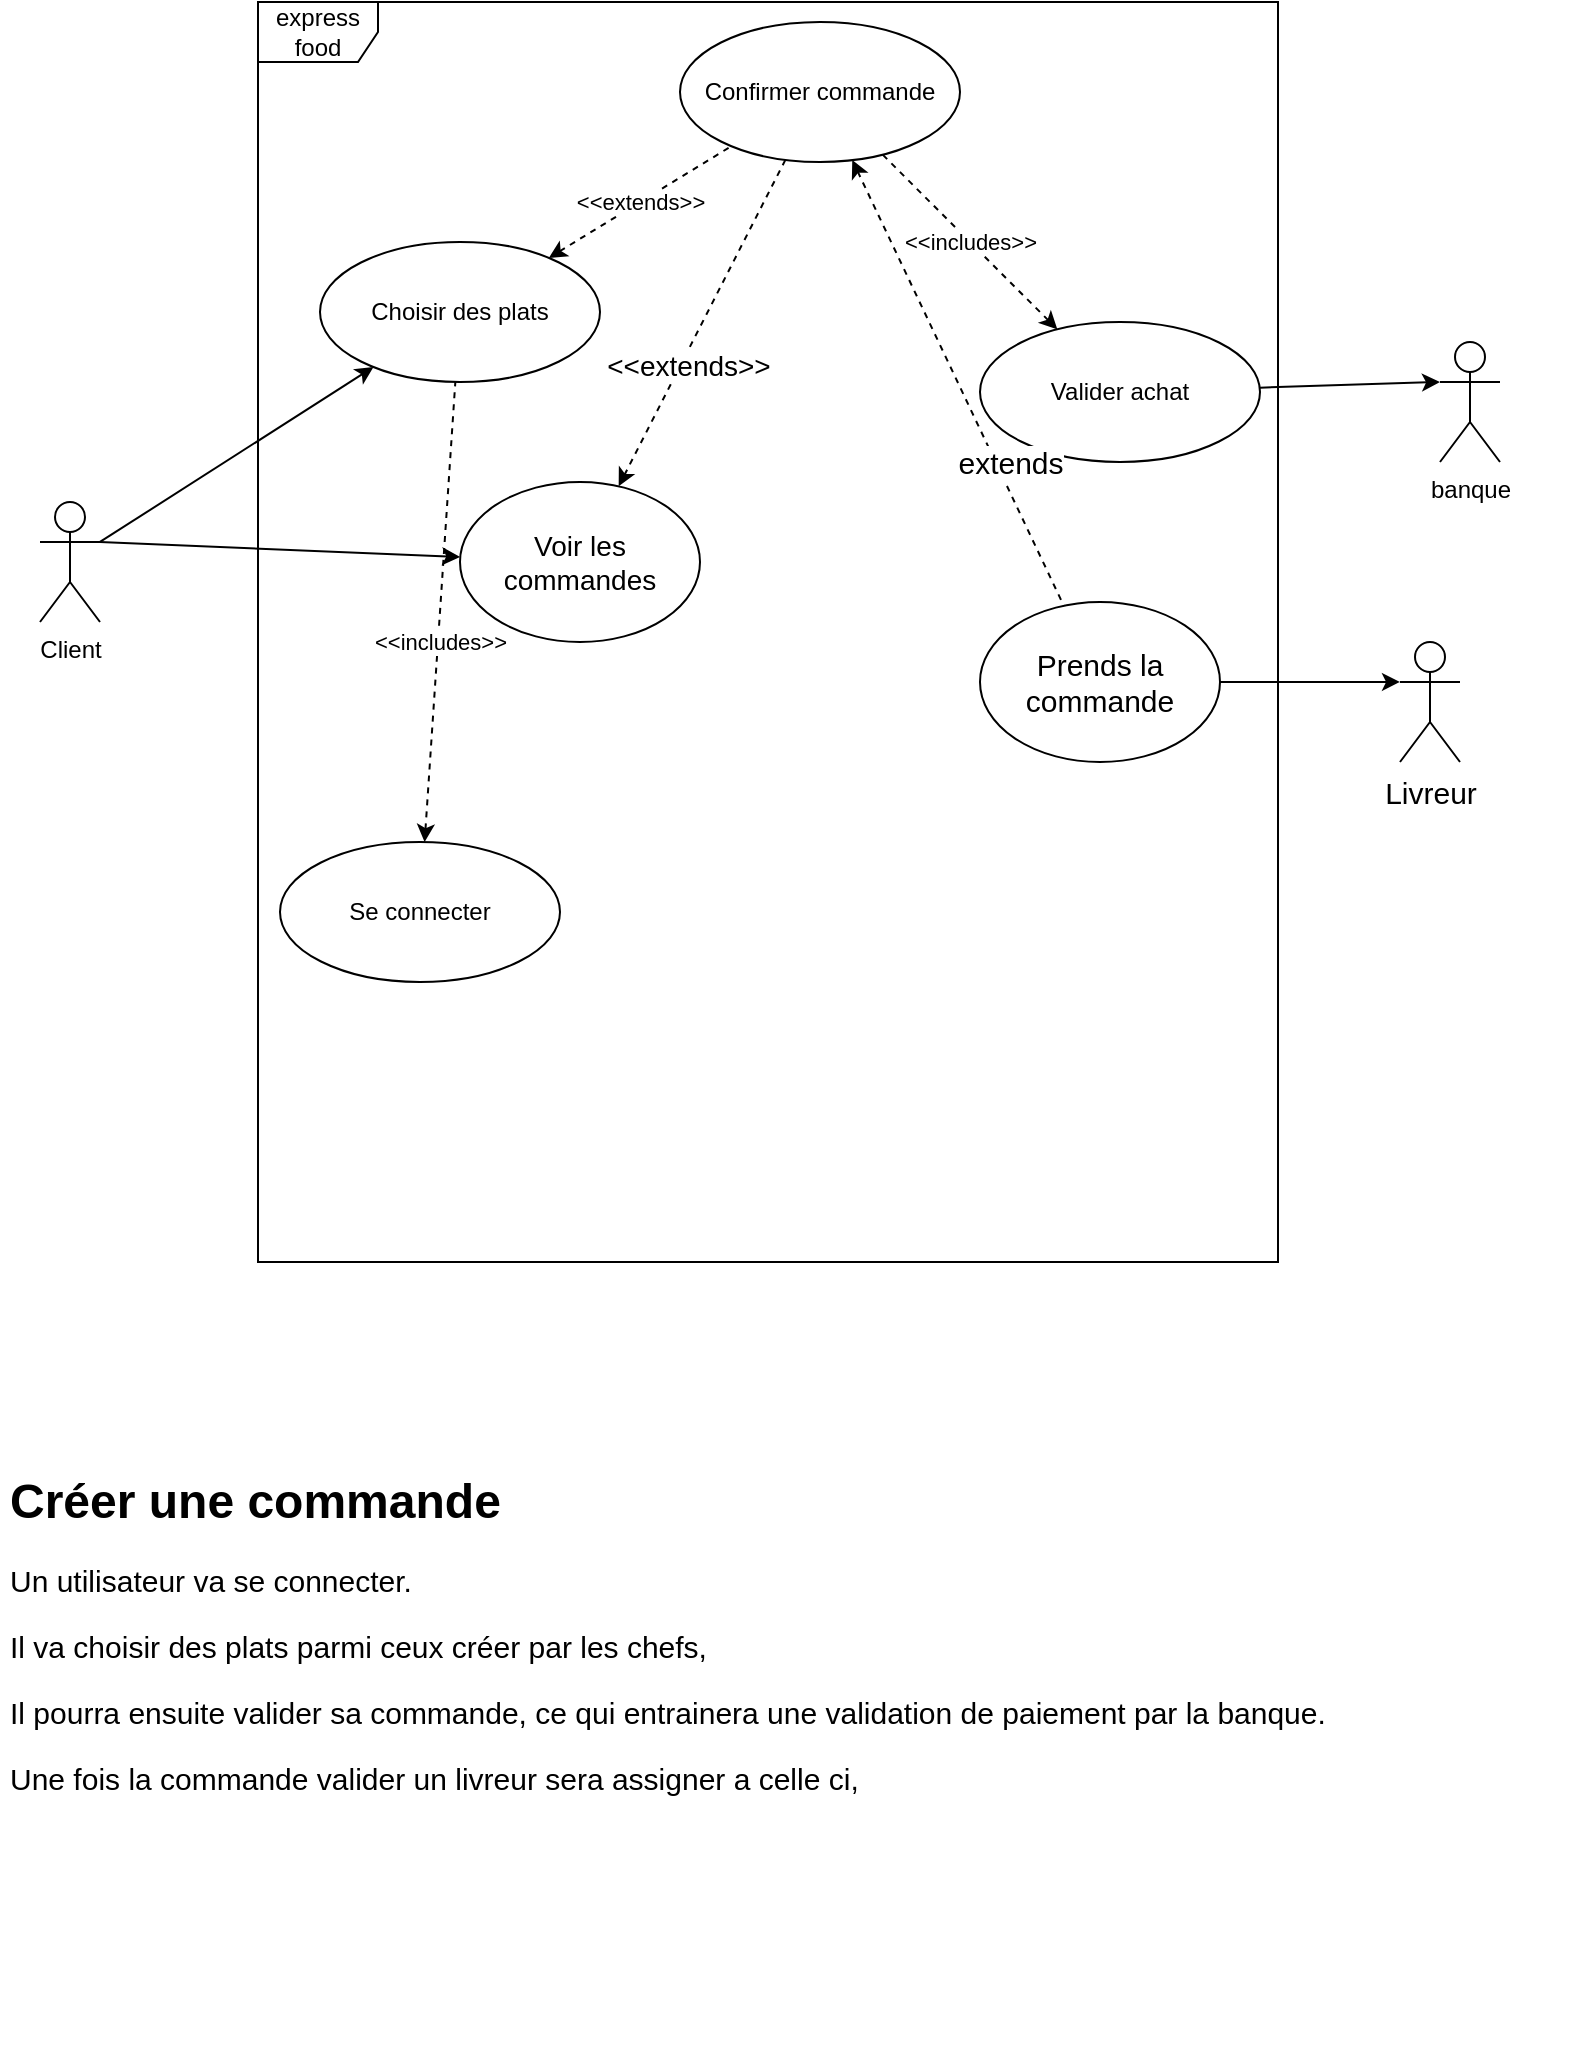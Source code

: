 <mxfile version="20.6.2" type="device" pages="2"><diagram id="i2iANbK01hYDNkAA648U" name="Use case"><mxGraphModel dx="1422" dy="828" grid="1" gridSize="10" guides="1" tooltips="1" connect="1" arrows="1" fold="1" page="1" pageScale="1" pageWidth="827" pageHeight="1169" math="0" shadow="0"><root><mxCell id="0"/><mxCell id="1" parent="0"/><mxCell id="WPbAcu-Nf7KmGmuH2XIX-1" value="express food" style="shape=umlFrame;whiteSpace=wrap;html=1;" parent="1" vertex="1"><mxGeometry x="159" y="120" width="510" height="630" as="geometry"/></mxCell><mxCell id="WPbAcu-Nf7KmGmuH2XIX-2" value="Client" style="shape=umlActor;verticalLabelPosition=bottom;verticalAlign=top;html=1;" parent="1" vertex="1"><mxGeometry x="50" y="370" width="30" height="60" as="geometry"/></mxCell><mxCell id="WPbAcu-Nf7KmGmuH2XIX-6" value="Choisir des plats" style="ellipse;whiteSpace=wrap;html=1;" parent="1" vertex="1"><mxGeometry x="190" y="240" width="140" height="70" as="geometry"/></mxCell><mxCell id="WPbAcu-Nf7KmGmuH2XIX-8" value="Valider achat" style="ellipse;whiteSpace=wrap;html=1;" parent="1" vertex="1"><mxGeometry x="520" y="280" width="140" height="70" as="geometry"/></mxCell><mxCell id="WPbAcu-Nf7KmGmuH2XIX-11" value="Confirmer commande" style="ellipse;whiteSpace=wrap;html=1;" parent="1" vertex="1"><mxGeometry x="370" y="130" width="140" height="70" as="geometry"/></mxCell><mxCell id="WPbAcu-Nf7KmGmuH2XIX-14" value="Se connecter" style="ellipse;whiteSpace=wrap;html=1;" parent="1" vertex="1"><mxGeometry x="170" y="540" width="140" height="70" as="geometry"/></mxCell><mxCell id="WPbAcu-Nf7KmGmuH2XIX-15" value="banque" style="shape=umlActor;verticalLabelPosition=bottom;verticalAlign=top;html=1;" parent="1" vertex="1"><mxGeometry x="750" y="290" width="30" height="60" as="geometry"/></mxCell><mxCell id="WPbAcu-Nf7KmGmuH2XIX-18" value="" style="endArrow=classic;html=1;rounded=0;exitX=1;exitY=0.333;exitDx=0;exitDy=0;exitPerimeter=0;endFill=1;" parent="1" source="WPbAcu-Nf7KmGmuH2XIX-2" target="WPbAcu-Nf7KmGmuH2XIX-6" edge="1"><mxGeometry width="50" height="50" relative="1" as="geometry"><mxPoint x="150" y="320" as="sourcePoint"/><mxPoint x="242.652" y="501.092" as="targetPoint"/></mxGeometry></mxCell><mxCell id="WPbAcu-Nf7KmGmuH2XIX-19" value="" style="endArrow=none;html=1;rounded=0;exitX=0;exitY=0.333;exitDx=0;exitDy=0;exitPerimeter=0;endFill=0;startArrow=classic;startFill=1;" parent="1" source="WPbAcu-Nf7KmGmuH2XIX-15" target="WPbAcu-Nf7KmGmuH2XIX-8" edge="1"><mxGeometry width="50" height="50" relative="1" as="geometry"><mxPoint x="160" y="330" as="sourcePoint"/><mxPoint x="252.652" y="511.092" as="targetPoint"/></mxGeometry></mxCell><mxCell id="WPbAcu-Nf7KmGmuH2XIX-20" value="&amp;lt;&amp;lt;includes&amp;gt;&amp;gt;" style="endArrow=none;html=1;rounded=0;dashed=1;endFill=0;startArrow=classic;startFill=1;" parent="1" source="WPbAcu-Nf7KmGmuH2XIX-14" target="WPbAcu-Nf7KmGmuH2XIX-6" edge="1"><mxGeometry x="-0.13" y="-1" width="50" height="50" relative="1" as="geometry"><mxPoint x="50" y="600" as="sourcePoint"/><mxPoint x="100" y="550" as="targetPoint"/><mxPoint as="offset"/></mxGeometry></mxCell><mxCell id="WPbAcu-Nf7KmGmuH2XIX-21" value="&amp;lt;&amp;lt;includes&amp;gt;&amp;gt;" style="endArrow=none;html=1;rounded=0;dashed=1;endFill=0;startArrow=classic;startFill=1;" parent="1" source="WPbAcu-Nf7KmGmuH2XIX-8" target="WPbAcu-Nf7KmGmuH2XIX-11" edge="1"><mxGeometry width="50" height="50" relative="1" as="geometry"><mxPoint x="260" y="640" as="sourcePoint"/><mxPoint x="260" y="570" as="targetPoint"/></mxGeometry></mxCell><mxCell id="WPbAcu-Nf7KmGmuH2XIX-23" value="&amp;lt;&amp;lt;extends&amp;gt;&amp;gt;" style="endArrow=none;html=1;rounded=0;dashed=1;endFill=0;startArrow=classic;startFill=1;" parent="1" source="WPbAcu-Nf7KmGmuH2XIX-6" target="WPbAcu-Nf7KmGmuH2XIX-11" edge="1"><mxGeometry width="50" height="50" relative="1" as="geometry"><mxPoint x="330" y="675" as="sourcePoint"/><mxPoint x="490" y="675" as="targetPoint"/></mxGeometry></mxCell><mxCell id="B1BhM5AODhmCGD2LpbQk-1" value="&lt;h1&gt;Créer une commande&lt;/h1&gt;&lt;p style=&quot;font-size: 15px;&quot;&gt;Un utilisateur va se connecter.&lt;/p&gt;&lt;p style=&quot;font-size: 15px;&quot;&gt;Il va choisir des plats parmi ceux créer par les chefs,&lt;/p&gt;&lt;p style=&quot;font-size: 15px;&quot;&gt;Il pourra ensuite valider sa commande, ce qui entrainera une validation de paiement par la banque.&lt;/p&gt;&lt;p style=&quot;font-size: 15px;&quot;&gt;Une fois la commande valider un livreur sera assigner a celle ci,&amp;nbsp;&lt;/p&gt;&lt;p style=&quot;font-size: 15px;&quot;&gt;&lt;br&gt;&lt;/p&gt;" style="text;html=1;strokeColor=none;fillColor=none;spacing=5;spacingTop=-20;whiteSpace=wrap;overflow=hidden;rounded=0;" parent="1" vertex="1"><mxGeometry x="30" y="850" width="790" height="300" as="geometry"/></mxCell><mxCell id="B1BhM5AODhmCGD2LpbQk-2" value="Livreur" style="shape=umlActor;verticalLabelPosition=bottom;verticalAlign=top;html=1;outlineConnect=0;fontSize=15;" parent="1" vertex="1"><mxGeometry x="730" y="440" width="30" height="60" as="geometry"/></mxCell><mxCell id="B1BhM5AODhmCGD2LpbQk-3" value="Prends la commande" style="ellipse;whiteSpace=wrap;html=1;fontSize=15;" parent="1" vertex="1"><mxGeometry x="520" y="420" width="120" height="80" as="geometry"/></mxCell><mxCell id="B1BhM5AODhmCGD2LpbQk-4" value="" style="endArrow=none;html=1;rounded=0;dashed=1;fontSize=15;endFill=0;startArrow=classic;startFill=1;" parent="1" source="WPbAcu-Nf7KmGmuH2XIX-11" target="B1BhM5AODhmCGD2LpbQk-3" edge="1"><mxGeometry width="50" height="50" relative="1" as="geometry"><mxPoint x="520" y="350" as="sourcePoint"/><mxPoint x="570" y="300" as="targetPoint"/></mxGeometry></mxCell><mxCell id="B1BhM5AODhmCGD2LpbQk-5" value="extends" style="edgeLabel;html=1;align=center;verticalAlign=middle;resizable=0;points=[];fontSize=15;" parent="B1BhM5AODhmCGD2LpbQk-4" vertex="1" connectable="0"><mxGeometry x="0.518" y="3" relative="1" as="geometry"><mxPoint x="-4" y="-17" as="offset"/></mxGeometry></mxCell><mxCell id="B1BhM5AODhmCGD2LpbQk-6" value="" style="endArrow=classic;html=1;rounded=0;fontSize=15;entryX=0;entryY=0.333;entryDx=0;entryDy=0;entryPerimeter=0;endFill=1;" parent="1" source="B1BhM5AODhmCGD2LpbQk-3" target="B1BhM5AODhmCGD2LpbQk-2" edge="1"><mxGeometry width="50" height="50" relative="1" as="geometry"><mxPoint x="480" y="550" as="sourcePoint"/><mxPoint x="530" y="500" as="targetPoint"/></mxGeometry></mxCell><mxCell id="dlfMZQF5xn7IMmqw2VlK-4" value="Voir les commandes" style="ellipse;whiteSpace=wrap;html=1;fontSize=14;" parent="1" vertex="1"><mxGeometry x="260" y="360" width="120" height="80" as="geometry"/></mxCell><mxCell id="dlfMZQF5xn7IMmqw2VlK-5" value="" style="endArrow=classic;html=1;rounded=0;fontSize=14;exitX=1;exitY=0.333;exitDx=0;exitDy=0;exitPerimeter=0;" parent="1" source="WPbAcu-Nf7KmGmuH2XIX-2" target="dlfMZQF5xn7IMmqw2VlK-4" edge="1"><mxGeometry width="50" height="50" relative="1" as="geometry"><mxPoint x="30" y="590" as="sourcePoint"/><mxPoint x="80" y="540" as="targetPoint"/></mxGeometry></mxCell><mxCell id="dlfMZQF5xn7IMmqw2VlK-6" value="" style="endArrow=classic;html=1;rounded=0;fontSize=14;dashed=1;" parent="1" source="WPbAcu-Nf7KmGmuH2XIX-11" target="dlfMZQF5xn7IMmqw2VlK-4" edge="1"><mxGeometry width="50" height="50" relative="1" as="geometry"><mxPoint x="390" y="330" as="sourcePoint"/><mxPoint x="440" y="280" as="targetPoint"/></mxGeometry></mxCell><mxCell id="dlfMZQF5xn7IMmqw2VlK-7" value="&amp;lt;&amp;lt;extends&amp;gt;&amp;gt;" style="edgeLabel;html=1;align=center;verticalAlign=middle;resizable=0;points=[];fontSize=14;" parent="dlfMZQF5xn7IMmqw2VlK-6" vertex="1" connectable="0"><mxGeometry x="0.244" y="3" relative="1" as="geometry"><mxPoint as="offset"/></mxGeometry></mxCell></root></mxGraphModel></diagram><diagram id="u4Pun7L2qdL3AVSLdMft" name="diagrammes de séquence"><mxGraphModel dx="2062" dy="1201" grid="1" gridSize="10" guides="1" tooltips="1" connect="1" arrows="1" fold="1" page="1" pageScale="1" pageWidth="1169" pageHeight="827" math="0" shadow="0"><root><mxCell id="0"/><mxCell id="1" parent="0"/><mxCell id="Q_VnWVO_crMtx4NWkv3k-3" value="login" style="shape=umlLifeline;perimeter=lifelinePerimeter;whiteSpace=wrap;html=1;container=1;collapsible=0;recursiveResize=0;outlineConnect=0;" vertex="1" parent="1"><mxGeometry x="200" y="30" width="140" height="300" as="geometry"/></mxCell><mxCell id="SjkIaKTdQtKRnvyPxWeR-4" value="" style="html=1;points=[];perimeter=orthogonalPerimeter;" vertex="1" parent="Q_VnWVO_crMtx4NWkv3k-3"><mxGeometry x="65" y="140" width="10" height="40" as="geometry"/></mxCell><mxCell id="SjkIaKTdQtKRnvyPxWeR-5" value="verifier connection" style="edgeStyle=orthogonalEdgeStyle;html=1;align=left;spacingLeft=2;endArrow=block;rounded=0;entryX=1;entryY=0;" edge="1" target="SjkIaKTdQtKRnvyPxWeR-4" parent="Q_VnWVO_crMtx4NWkv3k-3"><mxGeometry x="0.067" y="15" relative="1" as="geometry"><mxPoint x="70" y="120" as="sourcePoint"/><Array as="points"><mxPoint x="110" y="120"/><mxPoint x="110" y="140"/></Array><mxPoint as="offset"/></mxGeometry></mxCell><mxCell id="Q_VnWVO_crMtx4NWkv3k-5" value="client" style="shape=umlLifeline;participant=umlActor;perimeter=lifelinePerimeter;whiteSpace=wrap;html=1;container=1;collapsible=0;recursiveResize=0;verticalAlign=top;spacingTop=36;outlineConnect=0;" vertex="1" parent="1"><mxGeometry x="50" y="30" width="20" height="300" as="geometry"/></mxCell><mxCell id="Q_VnWVO_crMtx4NWkv3k-6" value="commande" style="shape=umlLifeline;perimeter=lifelinePerimeter;whiteSpace=wrap;html=1;container=1;collapsible=0;recursiveResize=0;outlineConnect=0;" vertex="1" parent="1"><mxGeometry x="370" y="30" width="100" height="300" as="geometry"/></mxCell><mxCell id="Q_VnWVO_crMtx4NWkv3k-9" value="" style="html=1;verticalAlign=bottom;startArrow=oval;startFill=1;endArrow=block;startSize=8;rounded=0;" edge="1" parent="1" source="Q_VnWVO_crMtx4NWkv3k-5" target="Q_VnWVO_crMtx4NWkv3k-3"><mxGeometry width="60" relative="1" as="geometry"><mxPoint x="100" y="170" as="sourcePoint"/><mxPoint x="160" y="170" as="targetPoint"/><Array as="points"><mxPoint x="170" y="120"/></Array></mxGeometry></mxCell><mxCell id="SjkIaKTdQtKRnvyPxWeR-1" value="se connecter" style="edgeLabel;html=1;align=center;verticalAlign=middle;resizable=0;points=[];" vertex="1" connectable="0" parent="Q_VnWVO_crMtx4NWkv3k-9"><mxGeometry x="-0.058" y="-3" relative="1" as="geometry"><mxPoint x="1" as="offset"/></mxGeometry></mxCell><mxCell id="SjkIaKTdQtKRnvyPxWeR-3" value="Livreur" style="shape=umlLifeline;participant=umlActor;perimeter=lifelinePerimeter;whiteSpace=wrap;html=1;container=1;collapsible=0;recursiveResize=0;verticalAlign=top;spacingTop=36;outlineConnect=0;" vertex="1" parent="1"><mxGeometry x="850" y="20" width="20" height="300" as="geometry"/></mxCell><mxCell id="SjkIaKTdQtKRnvyPxWeR-6" value="connection bonne" style="shape=umlFrame;whiteSpace=wrap;html=1;" vertex="1" parent="1"><mxGeometry x="30" y="210" width="300" height="96" as="geometry"/></mxCell><mxCell id="SjkIaKTdQtKRnvyPxWeR-8" value="connecter" style="html=1;verticalAlign=bottom;endArrow=open;dashed=1;endSize=8;rounded=0;" edge="1" parent="1" source="Q_VnWVO_crMtx4NWkv3k-3" target="Q_VnWVO_crMtx4NWkv3k-5"><mxGeometry relative="1" as="geometry"><mxPoint x="250" y="270" as="sourcePoint"/><mxPoint x="170" y="270" as="targetPoint"/><Array as="points"><mxPoint x="180" y="230"/></Array></mxGeometry></mxCell><mxCell id="SjkIaKTdQtKRnvyPxWeR-9" value="" style="html=1;verticalAlign=bottom;endArrow=open;dashed=1;endSize=8;rounded=0;" edge="1" parent="1" source="Q_VnWVO_crMtx4NWkv3k-3" target="Q_VnWVO_crMtx4NWkv3k-5"><mxGeometry x="-0.052" y="-10" relative="1" as="geometry"><mxPoint x="200" y="340" as="sourcePoint"/><mxPoint x="120" y="340" as="targetPoint"/><Array as="points"><mxPoint x="210" y="320"/></Array><mxPoint as="offset"/></mxGeometry></mxCell><mxCell id="SjkIaKTdQtKRnvyPxWeR-10" value="non connecter" style="text;html=1;align=center;verticalAlign=middle;resizable=0;points=[];autosize=1;strokeColor=none;fillColor=none;" vertex="1" parent="1"><mxGeometry x="120" y="330" width="100" height="30" as="geometry"/></mxCell></root></mxGraphModel></diagram></mxfile>